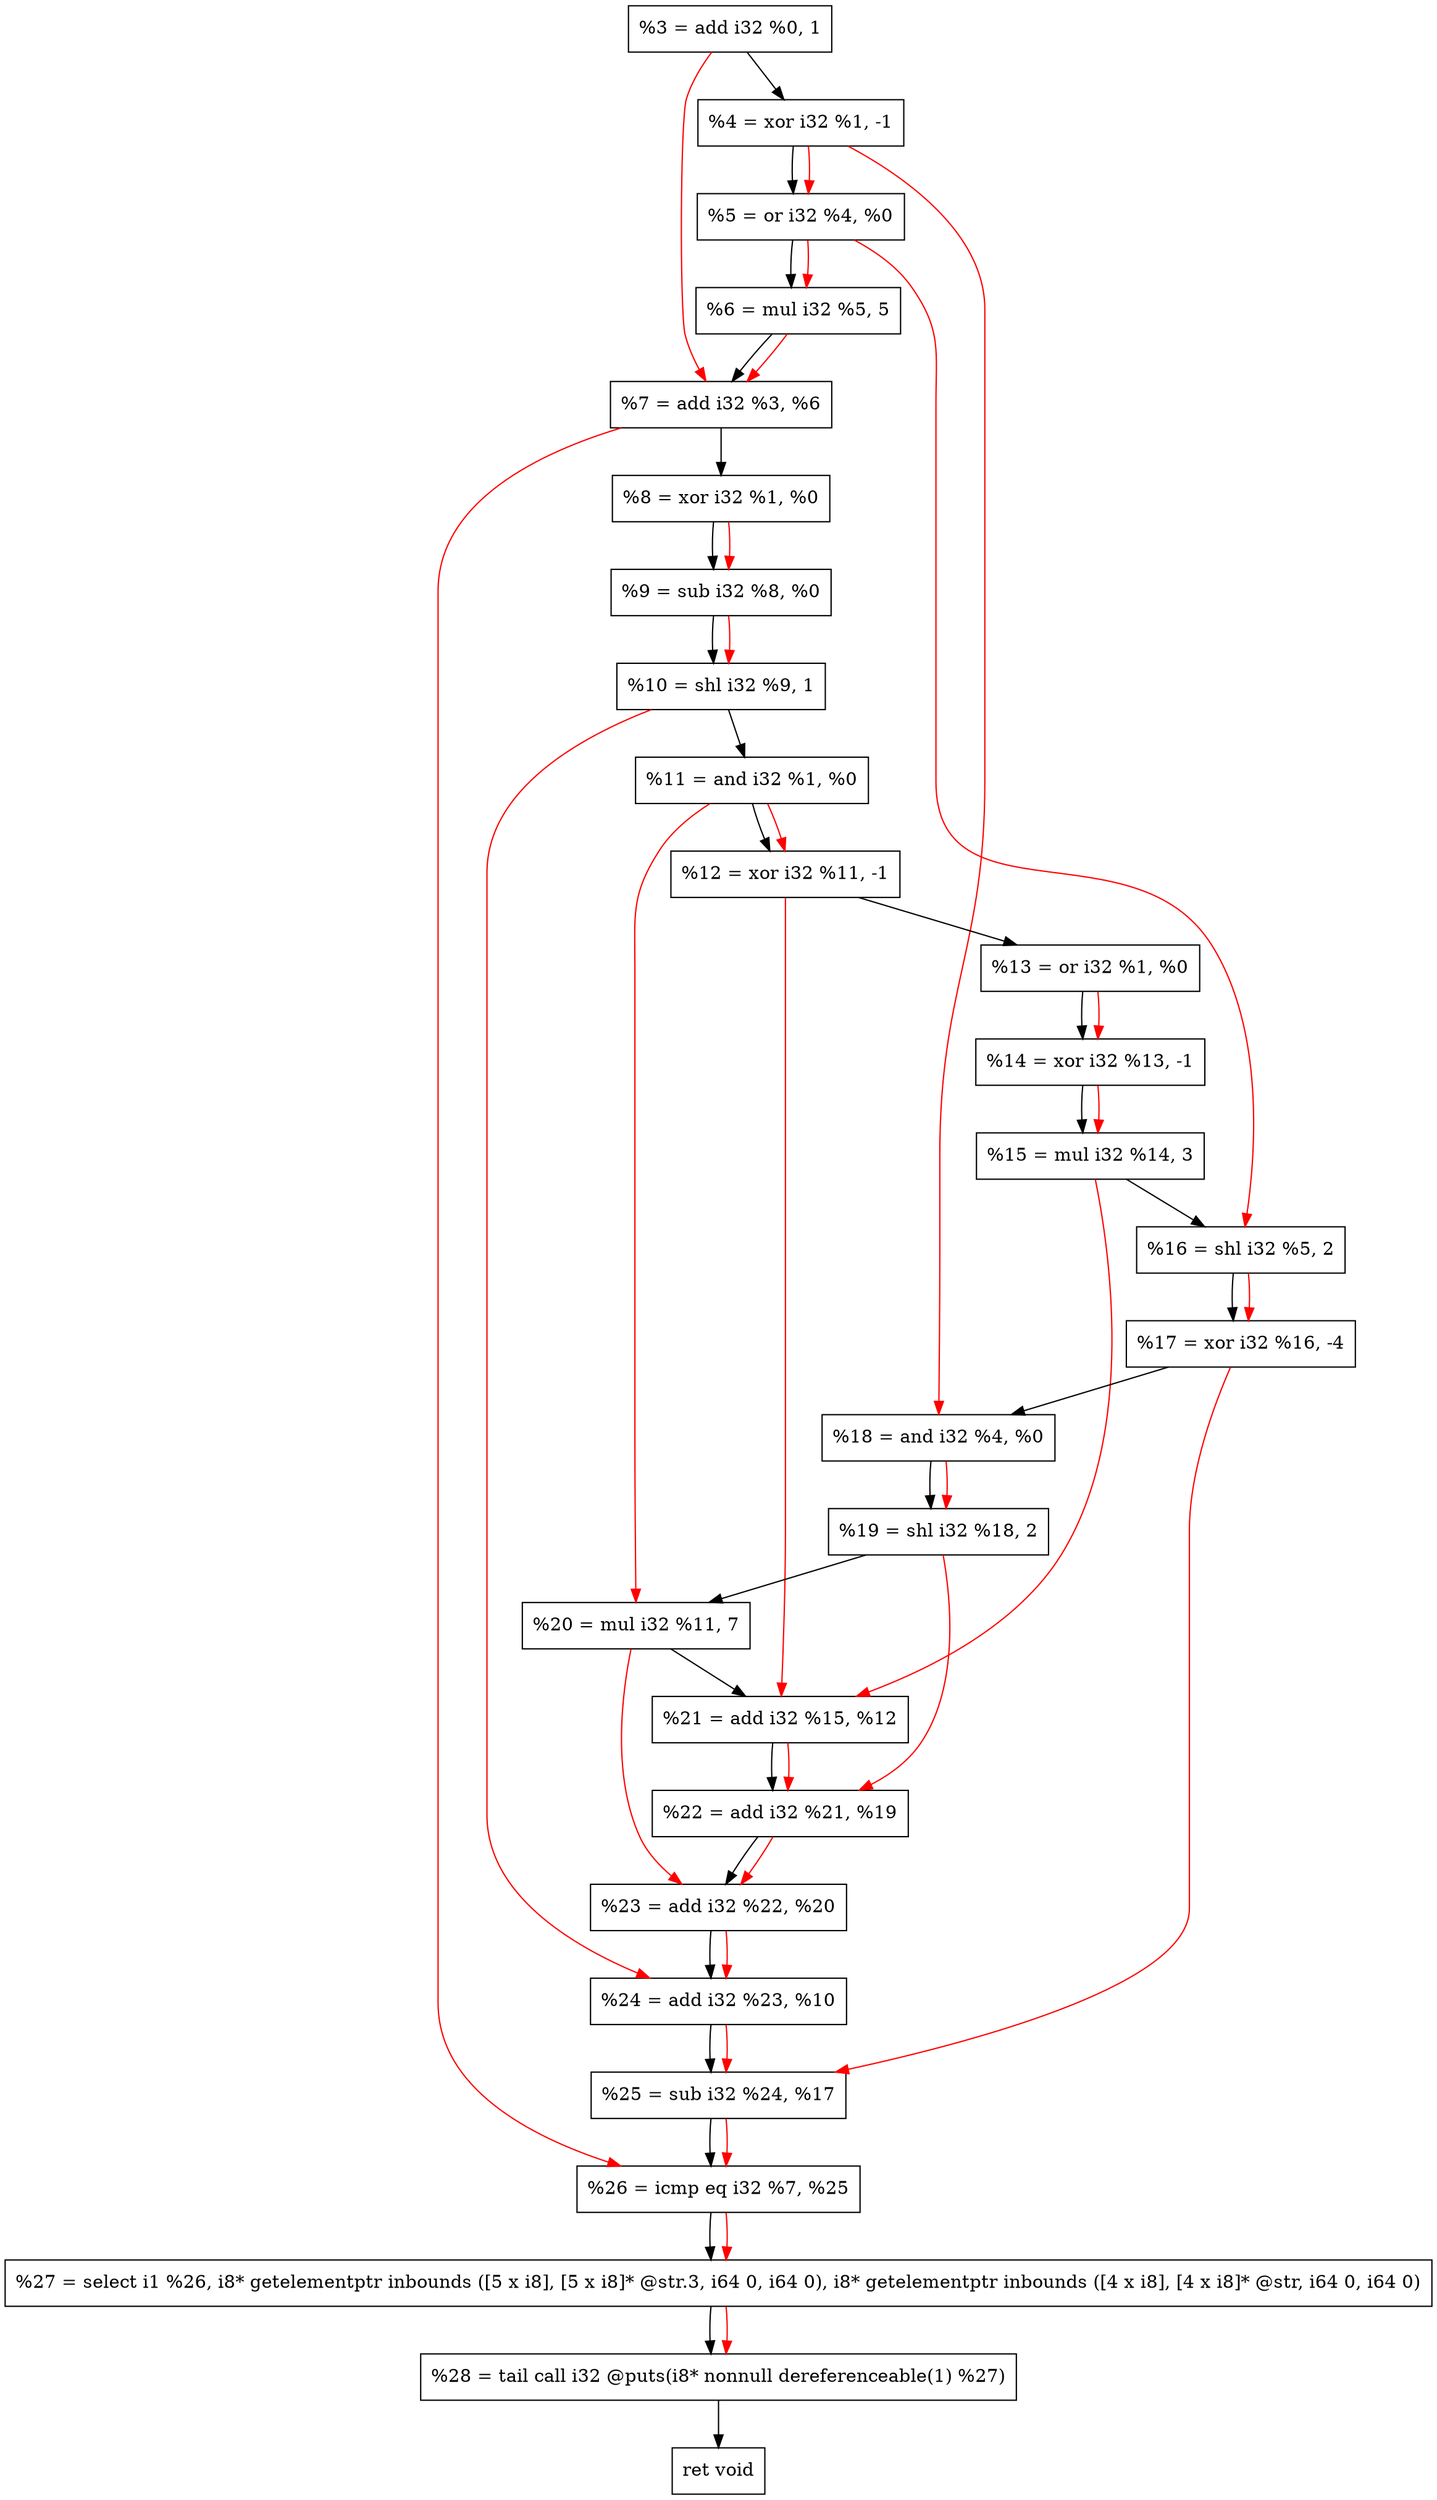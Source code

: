 digraph "DFG for'crackme' function" {
	Node0x1ac0b80[shape=record, label="  %3 = add i32 %0, 1"];
	Node0x1ac0c20[shape=record, label="  %4 = xor i32 %1, -1"];
	Node0x1ac0ce0[shape=record, label="  %5 = or i32 %4, %0"];
	Node0x1ac0d50[shape=record, label="  %6 = mul i32 %5, 5"];
	Node0x1ac0dc0[shape=record, label="  %7 = add i32 %3, %6"];
	Node0x1ac0e30[shape=record, label="  %8 = xor i32 %1, %0"];
	Node0x1ac0ea0[shape=record, label="  %9 = sub i32 %8, %0"];
	Node0x1ac0f10[shape=record, label="  %10 = shl i32 %9, 1"];
	Node0x1ac0f80[shape=record, label="  %11 = and i32 %1, %0"];
	Node0x1ac0ff0[shape=record, label="  %12 = xor i32 %11, -1"];
	Node0x1ac1060[shape=record, label="  %13 = or i32 %1, %0"];
	Node0x1ac10d0[shape=record, label="  %14 = xor i32 %13, -1"];
	Node0x1ac1170[shape=record, label="  %15 = mul i32 %14, 3"];
	Node0x1ac1210[shape=record, label="  %16 = shl i32 %5, 2"];
	Node0x1ac12b0[shape=record, label="  %17 = xor i32 %16, -4"];
	Node0x1ac1320[shape=record, label="  %18 = and i32 %4, %0"];
	Node0x1ac1390[shape=record, label="  %19 = shl i32 %18, 2"];
	Node0x1ac1430[shape=record, label="  %20 = mul i32 %11, 7"];
	Node0x1ac14a0[shape=record, label="  %21 = add i32 %15, %12"];
	Node0x1ac1510[shape=record, label="  %22 = add i32 %21, %19"];
	Node0x1ac1580[shape=record, label="  %23 = add i32 %22, %20"];
	Node0x1ac15f0[shape=record, label="  %24 = add i32 %23, %10"];
	Node0x1ac1660[shape=record, label="  %25 = sub i32 %24, %17"];
	Node0x1ac16d0[shape=record, label="  %26 = icmp eq i32 %7, %25"];
	Node0x1a61268[shape=record, label="  %27 = select i1 %26, i8* getelementptr inbounds ([5 x i8], [5 x i8]* @str.3, i64 0, i64 0), i8* getelementptr inbounds ([4 x i8], [4 x i8]* @str, i64 0, i64 0)"];
	Node0x1ac1b70[shape=record, label="  %28 = tail call i32 @puts(i8* nonnull dereferenceable(1) %27)"];
	Node0x1ac1bc0[shape=record, label="  ret void"];
	Node0x1ac0b80 -> Node0x1ac0c20;
	Node0x1ac0c20 -> Node0x1ac0ce0;
	Node0x1ac0ce0 -> Node0x1ac0d50;
	Node0x1ac0d50 -> Node0x1ac0dc0;
	Node0x1ac0dc0 -> Node0x1ac0e30;
	Node0x1ac0e30 -> Node0x1ac0ea0;
	Node0x1ac0ea0 -> Node0x1ac0f10;
	Node0x1ac0f10 -> Node0x1ac0f80;
	Node0x1ac0f80 -> Node0x1ac0ff0;
	Node0x1ac0ff0 -> Node0x1ac1060;
	Node0x1ac1060 -> Node0x1ac10d0;
	Node0x1ac10d0 -> Node0x1ac1170;
	Node0x1ac1170 -> Node0x1ac1210;
	Node0x1ac1210 -> Node0x1ac12b0;
	Node0x1ac12b0 -> Node0x1ac1320;
	Node0x1ac1320 -> Node0x1ac1390;
	Node0x1ac1390 -> Node0x1ac1430;
	Node0x1ac1430 -> Node0x1ac14a0;
	Node0x1ac14a0 -> Node0x1ac1510;
	Node0x1ac1510 -> Node0x1ac1580;
	Node0x1ac1580 -> Node0x1ac15f0;
	Node0x1ac15f0 -> Node0x1ac1660;
	Node0x1ac1660 -> Node0x1ac16d0;
	Node0x1ac16d0 -> Node0x1a61268;
	Node0x1a61268 -> Node0x1ac1b70;
	Node0x1ac1b70 -> Node0x1ac1bc0;
edge [color=red]
	Node0x1ac0c20 -> Node0x1ac0ce0;
	Node0x1ac0ce0 -> Node0x1ac0d50;
	Node0x1ac0b80 -> Node0x1ac0dc0;
	Node0x1ac0d50 -> Node0x1ac0dc0;
	Node0x1ac0e30 -> Node0x1ac0ea0;
	Node0x1ac0ea0 -> Node0x1ac0f10;
	Node0x1ac0f80 -> Node0x1ac0ff0;
	Node0x1ac1060 -> Node0x1ac10d0;
	Node0x1ac10d0 -> Node0x1ac1170;
	Node0x1ac0ce0 -> Node0x1ac1210;
	Node0x1ac1210 -> Node0x1ac12b0;
	Node0x1ac0c20 -> Node0x1ac1320;
	Node0x1ac1320 -> Node0x1ac1390;
	Node0x1ac0f80 -> Node0x1ac1430;
	Node0x1ac1170 -> Node0x1ac14a0;
	Node0x1ac0ff0 -> Node0x1ac14a0;
	Node0x1ac14a0 -> Node0x1ac1510;
	Node0x1ac1390 -> Node0x1ac1510;
	Node0x1ac1510 -> Node0x1ac1580;
	Node0x1ac1430 -> Node0x1ac1580;
	Node0x1ac1580 -> Node0x1ac15f0;
	Node0x1ac0f10 -> Node0x1ac15f0;
	Node0x1ac15f0 -> Node0x1ac1660;
	Node0x1ac12b0 -> Node0x1ac1660;
	Node0x1ac0dc0 -> Node0x1ac16d0;
	Node0x1ac1660 -> Node0x1ac16d0;
	Node0x1ac16d0 -> Node0x1a61268;
	Node0x1a61268 -> Node0x1ac1b70;
}
